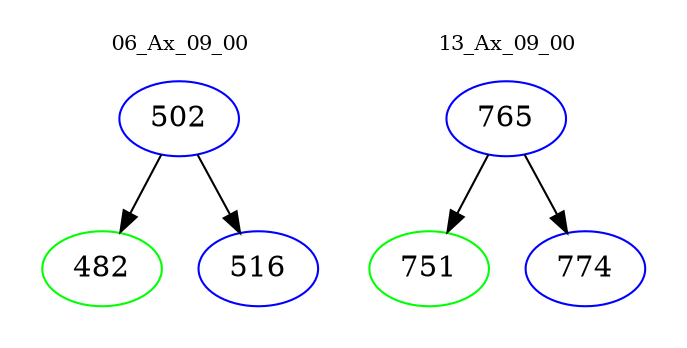 digraph{
subgraph cluster_0 {
color = white
label = "06_Ax_09_00";
fontsize=10;
T0_502 [label="502", color="blue"]
T0_502 -> T0_482 [color="black"]
T0_482 [label="482", color="green"]
T0_502 -> T0_516 [color="black"]
T0_516 [label="516", color="blue"]
}
subgraph cluster_1 {
color = white
label = "13_Ax_09_00";
fontsize=10;
T1_765 [label="765", color="blue"]
T1_765 -> T1_751 [color="black"]
T1_751 [label="751", color="green"]
T1_765 -> T1_774 [color="black"]
T1_774 [label="774", color="blue"]
}
}
